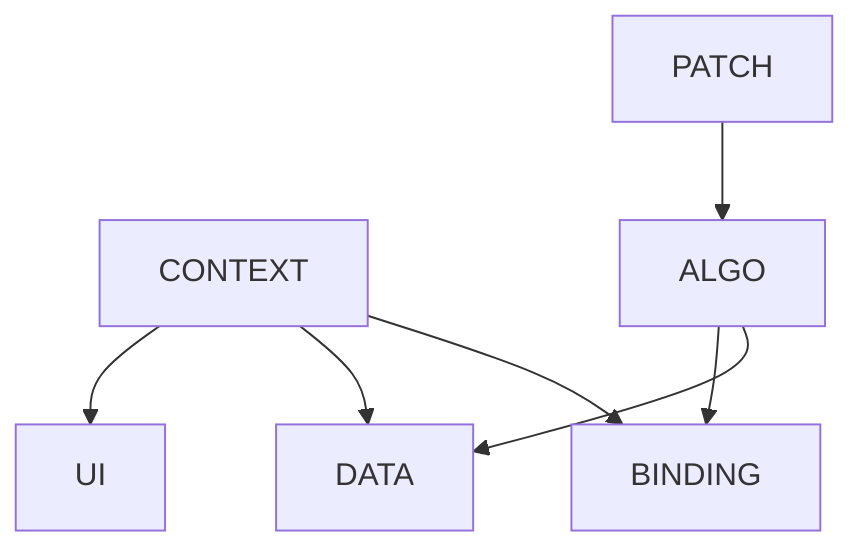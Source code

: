 flowchart TD
  CONTEXT[CONTEXT]
  UI[UI]
  DATA[DATA]
  BIND[BINDING]
  PATCH[PATCH]
  ALGO[ALGO]

  CONTEXT --> UI
  CONTEXT --> DATA
  CONTEXT --> BIND
  PATCH --> ALGO
  ALGO --> BIND
  ALGO --> DATA

  %% Legend: ALGO clones context, resolves bindings and writes values